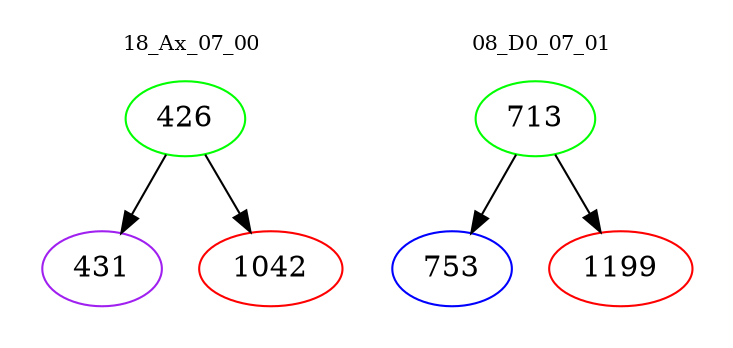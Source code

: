 digraph{
subgraph cluster_0 {
color = white
label = "18_Ax_07_00";
fontsize=10;
T0_426 [label="426", color="green"]
T0_426 -> T0_431 [color="black"]
T0_431 [label="431", color="purple"]
T0_426 -> T0_1042 [color="black"]
T0_1042 [label="1042", color="red"]
}
subgraph cluster_1 {
color = white
label = "08_D0_07_01";
fontsize=10;
T1_713 [label="713", color="green"]
T1_713 -> T1_753 [color="black"]
T1_753 [label="753", color="blue"]
T1_713 -> T1_1199 [color="black"]
T1_1199 [label="1199", color="red"]
}
}
